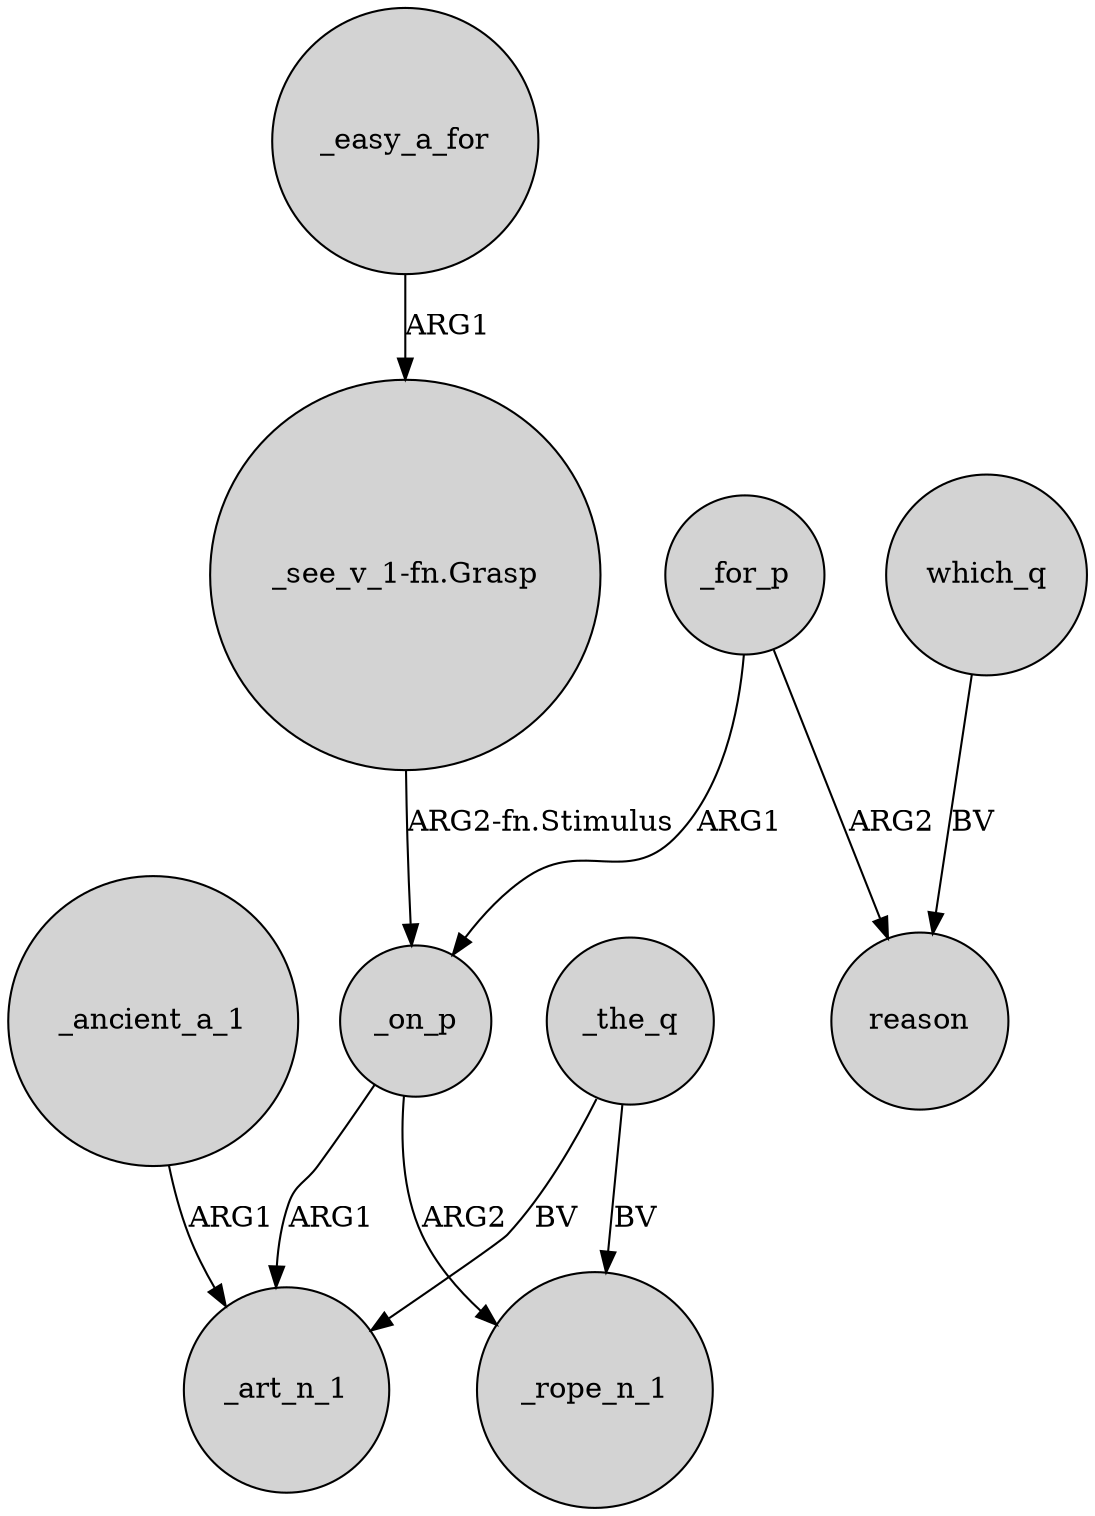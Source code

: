 digraph {
	node [shape=circle style=filled]
	_the_q -> _art_n_1 [label=BV]
	"_see_v_1-fn.Grasp" -> _on_p [label="ARG2-fn.Stimulus"]
	_on_p -> _rope_n_1 [label=ARG2]
	_the_q -> _rope_n_1 [label=BV]
	_on_p -> _art_n_1 [label=ARG1]
	_ancient_a_1 -> _art_n_1 [label=ARG1]
	_for_p -> reason [label=ARG2]
	_for_p -> _on_p [label=ARG1]
	which_q -> reason [label=BV]
	_easy_a_for -> "_see_v_1-fn.Grasp" [label=ARG1]
}
